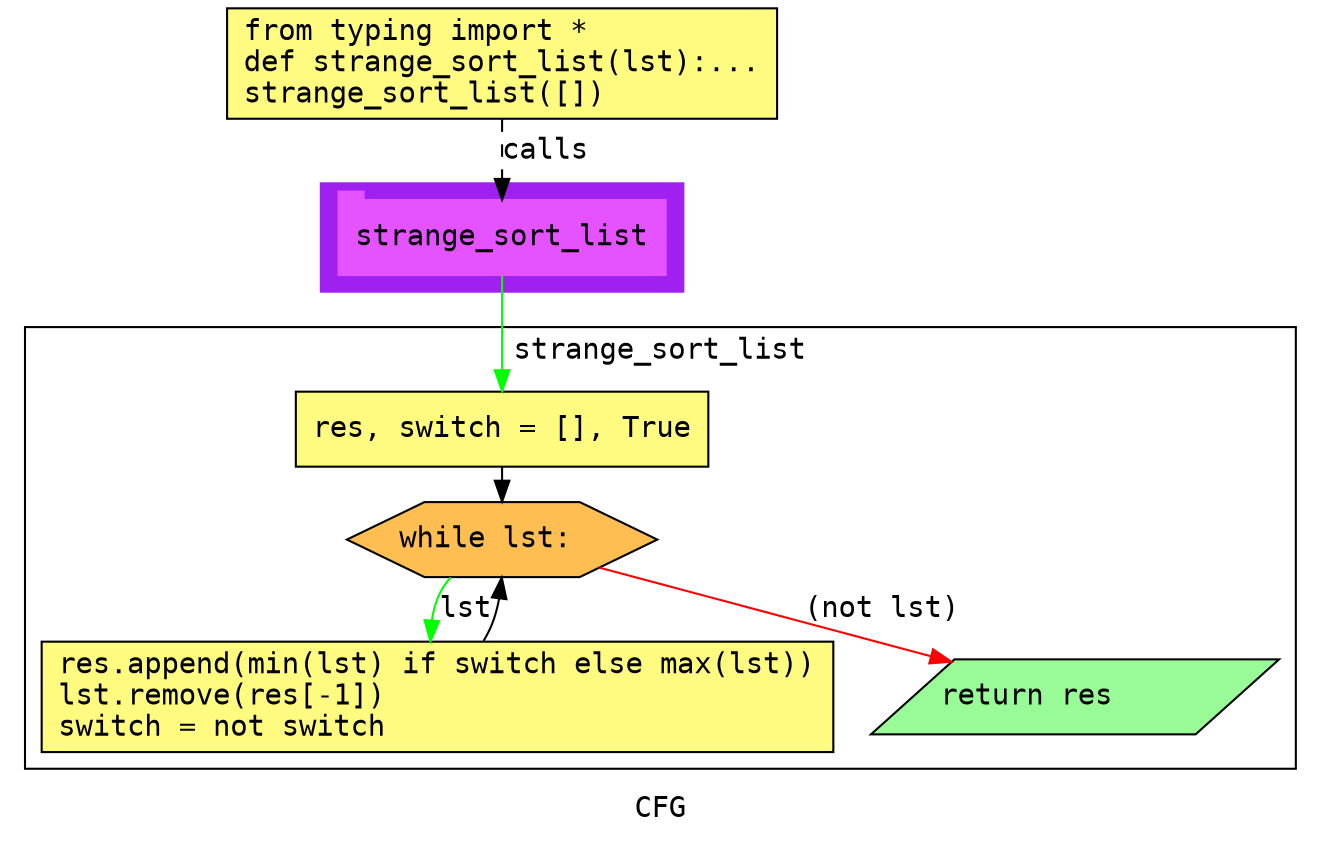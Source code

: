 digraph cluster102CFG {
	graph [bb="0,0,618,396",
		compound=True,
		fontname="DejaVu Sans Mono",
		label=CFG,
		lheight=0.21,
		lp="309,11.5",
		lwidth=0.35,
		pack=False,
		rankdir=TB,
		ranksep=0.02
	];
	node [fontname="DejaVu Sans Mono",
		label="\N"
	];
	edge [fontname="DejaVu Sans Mono"];
	subgraph cluster_1 {
		graph [bb="150,260,324,312",
			color=purple,
			compound=true,
			fontname="DejaVu Sans Mono",
			label="",
			rankdir=TB,
			ranksep=0.02,
			shape=tab,
			style=filled
		];
		node [fontname="DejaVu Sans Mono"];
		edge [fontname="DejaVu Sans Mono"];
		13	[color="#E552FF",
			height=0.5,
			label=strange_sort_list,
			linenum="[12]",
			pos="237,286",
			shape=tab,
			style=filled,
			width=2.1806];
	}
	subgraph cluster2strange_sort_list {
		graph [bb="8,31,610,243",
			compound=True,
			fontname="DejaVu Sans Mono",
			label=strange_sort_list,
			lheight=0.21,
			lp="309,231.5",
			lwidth=1.96,
			pack=False,
			rankdir=TB,
			ranksep=0.02
		];
		node [fontname="DejaVu Sans Mono"];
		edge [fontname="DejaVu Sans Mono"];
		subgraph cluster_5 {
			graph [color=purple,
				compound=true,
				fontname="DejaVu Sans Mono",
				label="",
				rankdir=TB,
				ranksep=0.02,
				shape=tab,
				style=filled
			];
			node [fontname="DejaVu Sans Mono"];
			edge [fontname="DejaVu Sans Mono"];
		}
		3	[fillcolor="#FFFB81",
			height=0.5,
			label="res, switch = [], True\l",
			linenum="[5]",
			pos="237,194",
			shape=rectangle,
			style="filled,solid",
			width=2.75];
		4	[fillcolor="#FFBE52",
			height=0.5,
			label="while lst:\l",
			linenum="[6]",
			pos="237,141",
			shape=hexagon,
			style="filled,solid",
			width=2.0638];
		3 -> 4	[color=black,
			pos="e,237,159.25 237,175.73 237,173.66 237,171.5 237,169.32"];
		5	[fillcolor="#FFFB81",
			height=0.73611,
			label="res.append(min(lst) if switch else max(lst))\llst.remove(res[-1])\lswitch = not switch\l",
			linenum="[7, 8, 9]",
			pos="206,65.5",
			shape=rectangle,
			style="filled,solid",
			width=5.2778];
		4 -> 5	[color=green,
			label=lst,
			lp="215.5,107.5",
			pos="e,199.57,92.184 208.66,122.88 206.41,120.5 204.46,117.88 203,115 201.03,111.1 199.98,106.8 199.55,102.42"];
		6	[fillcolor="#98fb98",
			height=0.5,
			label="return res\l",
			linenum="[10]",
			pos="508,65.5",
			shape=parallelogram,
			style="filled,solid",
			width=2.6206];
		4 -> 6	[color=red,
			label="(not lst)",
			lp="417.5,107.5",
			pos="e,450.6,82.067 283.28,127.45 326.56,115.71 391.69,98.045 440.71,84.749"];
		5 -> 4	[color=black,
			pos="e,236.85,122.75 228.13,92.381 229.61,94.859 230.93,97.415 232,100 233.66,104 234.8,108.41 235.59,112.78"];
	}
	1	[fillcolor="#FFFB81",
		height=0.73611,
		label="from typing import *\ldef strange_sort_list(lst):...\lstrange_sort_list([])\l",
		linenum="[1]",
		pos="237,369.5",
		shape=rectangle,
		style="filled,solid",
		width=3.6667];
	1 -> 13	[label=calls,
		lp="258,327.5",
		pos="e,237,304.13 237,342.71 237,333.66 237,323.47 237,314.3",
		style=dashed];
	13 -> 3	[color=green,
		pos="e,237,212.3 237,267.65 237,254.82 237,237.11 237,222.38"];
}
